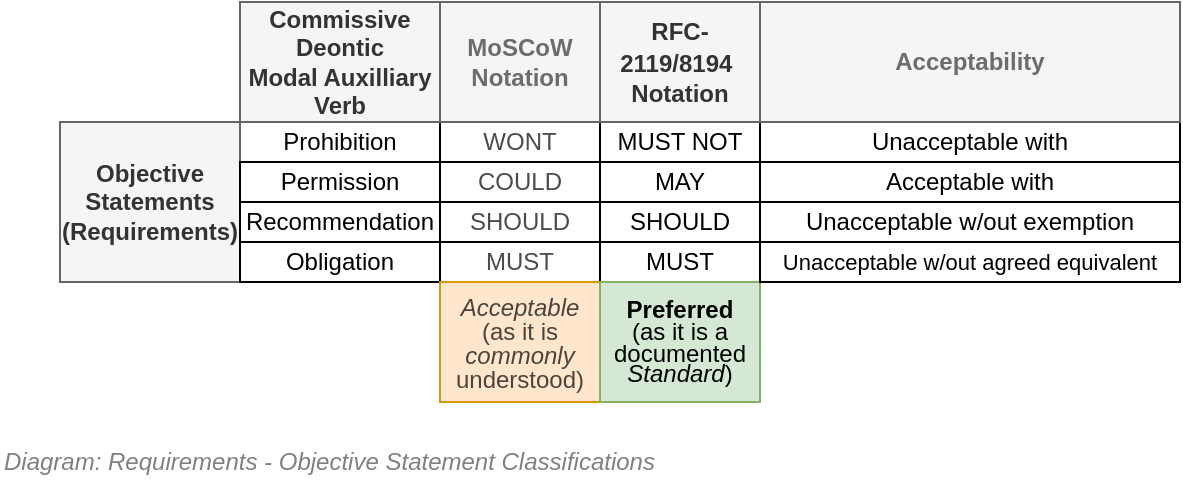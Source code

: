 <mxfile version="17.5.0" type="google"><diagram id="cfIt5lvJMoW-X19tfIaC" name="Requirements/Statement Classification"><mxGraphModel grid="1" page="1" gridSize="10" guides="1" tooltips="1" connect="1" arrows="1" fold="1" pageScale="1" pageWidth="827" pageHeight="1169" math="0" shadow="0"><root><mxCell id="OTjlDFAqy0OVpQd0vkuI-0"/><mxCell id="OTjlDFAqy0OVpQd0vkuI-1" parent="OTjlDFAqy0OVpQd0vkuI-0"/><mxCell id="OTjlDFAqy0OVpQd0vkuI-2" value="&lt;p style=&quot;line-height: 90%&quot;&gt;Prohibition&lt;/p&gt;" style="rounded=0;whiteSpace=wrap;html=1;strokeWidth=1;fontFamily=Helvetica;fontColor=#000000;" vertex="1" parent="OTjlDFAqy0OVpQd0vkuI-1"><mxGeometry x="210" y="260" width="100" height="20" as="geometry"/></mxCell><mxCell id="OTjlDFAqy0OVpQd0vkuI-3" value="Objective Statements (Requirements)" style="rounded=0;whiteSpace=wrap;html=1;strokeWidth=1;fontFamily=Helvetica;fontColor=#333333;fillColor=#f5f5f5;strokeColor=#666666;fontStyle=1" vertex="1" parent="OTjlDFAqy0OVpQd0vkuI-1"><mxGeometry x="120" y="260" width="90" height="80" as="geometry"/></mxCell><mxCell id="OTjlDFAqy0OVpQd0vkuI-4" value="&lt;p style=&quot;line-height: 90%&quot;&gt;Permission&lt;/p&gt;" style="rounded=0;whiteSpace=wrap;html=1;strokeWidth=1;fontFamily=Helvetica;fontColor=#000000;" vertex="1" parent="OTjlDFAqy0OVpQd0vkuI-1"><mxGeometry x="210" y="280" width="100" height="20" as="geometry"/></mxCell><mxCell id="OTjlDFAqy0OVpQd0vkuI-5" value="&lt;p style=&quot;line-height: 90%&quot;&gt;Recommendation&lt;/p&gt;" style="rounded=0;whiteSpace=wrap;html=1;strokeWidth=1;fontFamily=Helvetica;fontColor=#000000;" vertex="1" parent="OTjlDFAqy0OVpQd0vkuI-1"><mxGeometry x="210" y="300" width="100" height="20" as="geometry"/></mxCell><mxCell id="OTjlDFAqy0OVpQd0vkuI-6" value="&lt;p style=&quot;line-height: 90%&quot;&gt;Obligation&lt;/p&gt;" style="rounded=0;whiteSpace=wrap;html=1;strokeWidth=1;fontFamily=Helvetica;fontColor=#000000;" vertex="1" parent="OTjlDFAqy0OVpQd0vkuI-1"><mxGeometry x="210" y="320" width="100" height="20" as="geometry"/></mxCell><mxCell id="OTjlDFAqy0OVpQd0vkuI-7" value="&lt;p style=&quot;line-height: 90%&quot;&gt;WONT&lt;/p&gt;" style="rounded=0;whiteSpace=wrap;html=1;strokeWidth=1;fontFamily=Helvetica;fontColor=#000000;textOpacity=70;" vertex="1" parent="OTjlDFAqy0OVpQd0vkuI-1"><mxGeometry x="310" y="260" width="80" height="20" as="geometry"/></mxCell><mxCell id="OTjlDFAqy0OVpQd0vkuI-8" value="&lt;p style=&quot;line-height: 90%&quot;&gt;COULD&lt;/p&gt;" style="rounded=0;whiteSpace=wrap;html=1;strokeWidth=1;fontFamily=Helvetica;fontColor=#000000;textOpacity=70;" vertex="1" parent="OTjlDFAqy0OVpQd0vkuI-1"><mxGeometry x="310" y="280" width="80" height="20" as="geometry"/></mxCell><mxCell id="OTjlDFAqy0OVpQd0vkuI-9" value="&lt;p style=&quot;line-height: 90%&quot;&gt;SHOULD&lt;/p&gt;" style="rounded=0;whiteSpace=wrap;html=1;strokeWidth=1;fontFamily=Helvetica;fontColor=#000000;textOpacity=70;" vertex="1" parent="OTjlDFAqy0OVpQd0vkuI-1"><mxGeometry x="310" y="300" width="80" height="20" as="geometry"/></mxCell><mxCell id="OTjlDFAqy0OVpQd0vkuI-10" value="&lt;p style=&quot;line-height: 90%&quot;&gt;MUST&lt;/p&gt;" style="rounded=0;whiteSpace=wrap;html=1;strokeWidth=1;fontFamily=Helvetica;fontColor=#000000;textOpacity=70;" vertex="1" parent="OTjlDFAqy0OVpQd0vkuI-1"><mxGeometry x="310" y="320" width="80" height="20" as="geometry"/></mxCell><UserObject label="&lt;p style=&quot;line-height: 90%&quot;&gt;MUST NOT&lt;/p&gt;" link="https://tools.ietf.org/html/rfc2119" id="OTjlDFAqy0OVpQd0vkuI-11"><mxCell style="rounded=0;whiteSpace=wrap;html=1;strokeWidth=1;fontFamily=Helvetica;fontColor=#000000;" vertex="1" parent="OTjlDFAqy0OVpQd0vkuI-1"><mxGeometry x="390" y="260" width="80" height="20" as="geometry"/></mxCell></UserObject><UserObject label="&lt;p style=&quot;line-height: 90%&quot;&gt;MAY&lt;/p&gt;" link="https://tools.ietf.org/html/rfc2119" id="OTjlDFAqy0OVpQd0vkuI-12"><mxCell style="rounded=0;whiteSpace=wrap;html=1;strokeWidth=1;fontFamily=Helvetica;fontColor=#000000;" vertex="1" parent="OTjlDFAqy0OVpQd0vkuI-1"><mxGeometry x="390" y="280" width="80" height="20" as="geometry"/></mxCell></UserObject><UserObject label="SHOULD" link="https://tools.ietf.org/html/rfc2119" id="OTjlDFAqy0OVpQd0vkuI-13"><mxCell style="rounded=0;whiteSpace=wrap;html=1;strokeWidth=1;fontFamily=Helvetica;fontColor=#000000;" vertex="1" parent="OTjlDFAqy0OVpQd0vkuI-1"><mxGeometry x="390" y="300" width="80" height="20" as="geometry"/></mxCell></UserObject><UserObject label="&lt;p style=&quot;line-height: 90%&quot;&gt;MUST&lt;/p&gt;" link="https://tools.ietf.org/html/rfc2119" id="OTjlDFAqy0OVpQd0vkuI-14"><mxCell style="rounded=0;whiteSpace=wrap;html=1;strokeWidth=1;fontFamily=Helvetica;fontColor=#000000;" vertex="1" parent="OTjlDFAqy0OVpQd0vkuI-1"><mxGeometry x="390" y="320" width="80" height="20" as="geometry"/></mxCell></UserObject><mxCell id="OTjlDFAqy0OVpQd0vkuI-15" value="MoSCoW Notation" style="rounded=0;whiteSpace=wrap;html=1;strokeWidth=1;fontFamily=Helvetica;fontColor=#333333;fillColor=#f5f5f5;strokeColor=#666666;fontStyle=1;textOpacity=70;" vertex="1" parent="OTjlDFAqy0OVpQd0vkuI-1"><mxGeometry x="310" y="200" width="80" height="60" as="geometry"/></mxCell><UserObject label="RFC-2119/8194&lt;span style=&quot;color: rgb(0 , 0 , 0) ; font-size: 13.333px ; font-weight: 400&quot;&gt;&amp;nbsp;&lt;/span&gt;&lt;br&gt;Notation" link="https://tools.ietf.org/html/rfc2119" id="OTjlDFAqy0OVpQd0vkuI-16"><mxCell style="rounded=0;whiteSpace=wrap;html=1;strokeWidth=1;fontFamily=Helvetica;fontColor=#333333;fillColor=#f5f5f5;strokeColor=#666666;fontStyle=1" vertex="1" parent="OTjlDFAqy0OVpQd0vkuI-1"><mxGeometry x="390" y="200" width="80" height="60" as="geometry"/></mxCell></UserObject><mxCell id="OTjlDFAqy0OVpQd0vkuI-17" value="&lt;p style=&quot;line-height: 100%&quot;&gt;&lt;span style=&quot;font-weight: normal&quot;&gt;&lt;i&gt;Acceptable&lt;/i&gt; &lt;br&gt;(as it is &lt;i&gt;commonly&lt;/i&gt; understood)&lt;/span&gt;&lt;/p&gt;" style="rounded=0;whiteSpace=wrap;html=1;strokeWidth=1;fontFamily=Helvetica;fillColor=#ffe6cc;strokeColor=#d79b00;fontStyle=1;textOpacity=70;" vertex="1" parent="OTjlDFAqy0OVpQd0vkuI-1"><mxGeometry x="310" y="340" width="80" height="60" as="geometry"/></mxCell><UserObject label="&lt;p style=&quot;line-height: 90%&quot;&gt;Preferred &lt;br&gt;&lt;span style=&quot;font-weight: normal&quot;&gt;(as it is a&lt;br&gt;documented&lt;br&gt;&lt;i&gt;Standard&lt;/i&gt;)&lt;/span&gt;&lt;/p&gt;" link="https://tools.ietf.org/html/rfc2119" id="OTjlDFAqy0OVpQd0vkuI-18"><mxCell style="rounded=0;whiteSpace=wrap;html=1;strokeWidth=1;fontFamily=Helvetica;fillColor=#d5e8d4;strokeColor=#82b366;fontStyle=1" vertex="1" parent="OTjlDFAqy0OVpQd0vkuI-1"><mxGeometry x="390" y="340" width="80" height="60" as="geometry"/></mxCell></UserObject><UserObject label="&lt;p style=&quot;line-height: 90%&quot;&gt;&lt;font style=&quot;font-size: 11px&quot;&gt;Unacceptable w/out agreed equivalent&lt;/font&gt;&lt;/p&gt;" link="https://tools.ietf.org/html/rfc2119" id="OTjlDFAqy0OVpQd0vkuI-19"><mxCell style="rounded=0;whiteSpace=wrap;html=1;strokeWidth=1;fontFamily=Helvetica;fontColor=#000000;fontSize=12;" vertex="1" parent="OTjlDFAqy0OVpQd0vkuI-1"><mxGeometry x="470" y="320" width="210" height="20" as="geometry"/></mxCell></UserObject><UserObject label="&lt;p style=&quot;line-height: 90%; font-size: 12px;&quot;&gt;Unacceptable with&lt;/p&gt;" link="https://tools.ietf.org/html/rfc2119" id="OTjlDFAqy0OVpQd0vkuI-20"><mxCell style="rounded=0;whiteSpace=wrap;html=1;strokeWidth=1;fontFamily=Helvetica;fontColor=#000000;fontSize=12;" vertex="1" parent="OTjlDFAqy0OVpQd0vkuI-1"><mxGeometry x="470" y="260" width="210" height="20" as="geometry"/></mxCell></UserObject><UserObject label="&lt;p style=&quot;line-height: 90%; font-size: 12px;&quot;&gt;Acceptable with&lt;/p&gt;" link="https://tools.ietf.org/html/rfc2119" id="OTjlDFAqy0OVpQd0vkuI-21"><mxCell style="rounded=0;whiteSpace=wrap;html=1;strokeWidth=1;fontFamily=Helvetica;fontColor=#000000;fontSize=12;" vertex="1" parent="OTjlDFAqy0OVpQd0vkuI-1"><mxGeometry x="470" y="280" width="210" height="20" as="geometry"/></mxCell></UserObject><UserObject label="&lt;p style=&quot;line-height: 90%&quot;&gt;&lt;font style=&quot;font-size: 12px&quot;&gt;Unacceptable w/out exemption&lt;/font&gt;&lt;/p&gt;" link="https://tools.ietf.org/html/rfc2119" id="OTjlDFAqy0OVpQd0vkuI-22"><mxCell style="rounded=0;whiteSpace=wrap;html=1;strokeWidth=1;fontFamily=Helvetica;fontColor=#000000;fontSize=10;" vertex="1" parent="OTjlDFAqy0OVpQd0vkuI-1"><mxGeometry x="470" y="300" width="210" height="20" as="geometry"/></mxCell></UserObject><mxCell id="OTjlDFAqy0OVpQd0vkuI-23" value="Acceptability" style="rounded=0;whiteSpace=wrap;html=1;strokeWidth=1;fontFamily=Helvetica;fontColor=#333333;fillColor=#f5f5f5;strokeColor=#666666;fontStyle=1;textOpacity=70;" vertex="1" parent="OTjlDFAqy0OVpQd0vkuI-1"><mxGeometry x="470" y="200" width="210" height="60" as="geometry"/></mxCell><UserObject label="Commissive Deontic &lt;br&gt;Modal Auxilliary&lt;br&gt;Verb" link="https://en.wikipedia.org/wiki/Deontic_modality" id="OTjlDFAqy0OVpQd0vkuI-24"><mxCell style="rounded=0;whiteSpace=wrap;html=1;strokeWidth=1;fontFamily=Helvetica;fontColor=#333333;fillColor=#f5f5f5;strokeColor=#666666;fontStyle=1" vertex="1" parent="OTjlDFAqy0OVpQd0vkuI-1"><mxGeometry x="210" y="200" width="100" height="60" as="geometry"/></mxCell></UserObject><mxCell id="OTjlDFAqy0OVpQd0vkuI-25" value="&lt;font style=&quot;font-size: 12px&quot;&gt;Diagram: Requirements - Objective Statement Classifications&lt;br&gt;&lt;/font&gt;" style="text;strokeColor=none;fillColor=none;html=1;fontSize=12;fontStyle=2;verticalAlign=middle;align=left;shadow=0;glass=0;comic=0;opacity=30;fontColor=#808080;" vertex="1" parent="OTjlDFAqy0OVpQd0vkuI-1"><mxGeometry x="90" y="420" width="580" height="20" as="geometry"/></mxCell></root></mxGraphModel></diagram></mxfile>